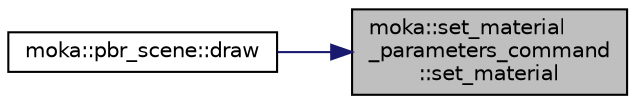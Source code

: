 digraph "moka::set_material_parameters_command::set_material"
{
 // LATEX_PDF_SIZE
  edge [fontname="Helvetica",fontsize="10",labelfontname="Helvetica",labelfontsize="10"];
  node [fontname="Helvetica",fontsize="10",shape=record];
  rankdir="RL";
  Node5 [label="moka::set_material\l_parameters_command\l::set_material",height=0.2,width=0.4,color="black", fillcolor="grey75", style="filled", fontcolor="black",tooltip="Set the material that you want to update."];
  Node5 -> Node6 [dir="back",color="midnightblue",fontsize="10",style="solid",fontname="Helvetica"];
  Node6 [label="moka::pbr_scene::draw",height=0.2,width=0.4,color="black", fillcolor="white", style="filled",URL="$classmoka_1_1pbr__scene.html#a520722e6fd897bd9d35cd5c1b6eb14b6",tooltip="Draw the scene."];
}
